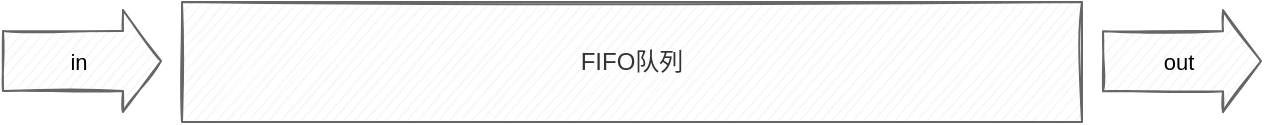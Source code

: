 <mxfile version="13.7.3" type="device"><diagram id="zjyeMrt95VeC9rqbR7My" name="第 1 页"><mxGraphModel dx="488" dy="278" grid="1" gridSize="10" guides="1" tooltips="1" connect="1" arrows="1" fold="1" page="1" pageScale="1" pageWidth="827" pageHeight="1169" math="0" shadow="0"><root><mxCell id="0"/><mxCell id="1" parent="0"/><mxCell id="xzF6YXTRqX0P8LnxehEP-1" value="FIFO队列" style="whiteSpace=wrap;html=1;sketch=1;fillColor=#f5f5f5;strokeColor=#666666;fontColor=#333333;" parent="1" vertex="1"><mxGeometry x="200" y="410" width="450" height="60" as="geometry"/></mxCell><mxCell id="xzF6YXTRqX0P8LnxehEP-2" value="" style="shape=flexArrow;endArrow=classic;html=1;width=30;sketch=1;fillColor=#f5f5f5;strokeColor=#666666;" parent="1" edge="1"><mxGeometry width="50" height="50" relative="1" as="geometry"><mxPoint x="110" y="439.5" as="sourcePoint"/><mxPoint x="190" y="439.5" as="targetPoint"/></mxGeometry></mxCell><mxCell id="xzF6YXTRqX0P8LnxehEP-10" value="in" style="edgeLabel;html=1;align=center;verticalAlign=middle;resizable=0;points=[];sketch=1;labelBackgroundColor=none;" parent="xzF6YXTRqX0P8LnxehEP-2" vertex="1" connectable="0"><mxGeometry x="-0.048" relative="1" as="geometry"><mxPoint as="offset"/></mxGeometry></mxCell><mxCell id="xzF6YXTRqX0P8LnxehEP-11" value="" style="shape=flexArrow;endArrow=classic;html=1;width=30;sketch=1;fillColor=#f5f5f5;strokeColor=#666666;" parent="1" edge="1"><mxGeometry width="50" height="50" relative="1" as="geometry"><mxPoint x="660" y="439.58" as="sourcePoint"/><mxPoint x="740" y="439.58" as="targetPoint"/></mxGeometry></mxCell><mxCell id="xzF6YXTRqX0P8LnxehEP-12" value="out" style="edgeLabel;html=1;align=center;verticalAlign=middle;resizable=0;points=[];sketch=1;labelBackgroundColor=none;" parent="xzF6YXTRqX0P8LnxehEP-11" vertex="1" connectable="0"><mxGeometry x="-0.048" relative="1" as="geometry"><mxPoint as="offset"/></mxGeometry></mxCell></root></mxGraphModel></diagram></mxfile>
